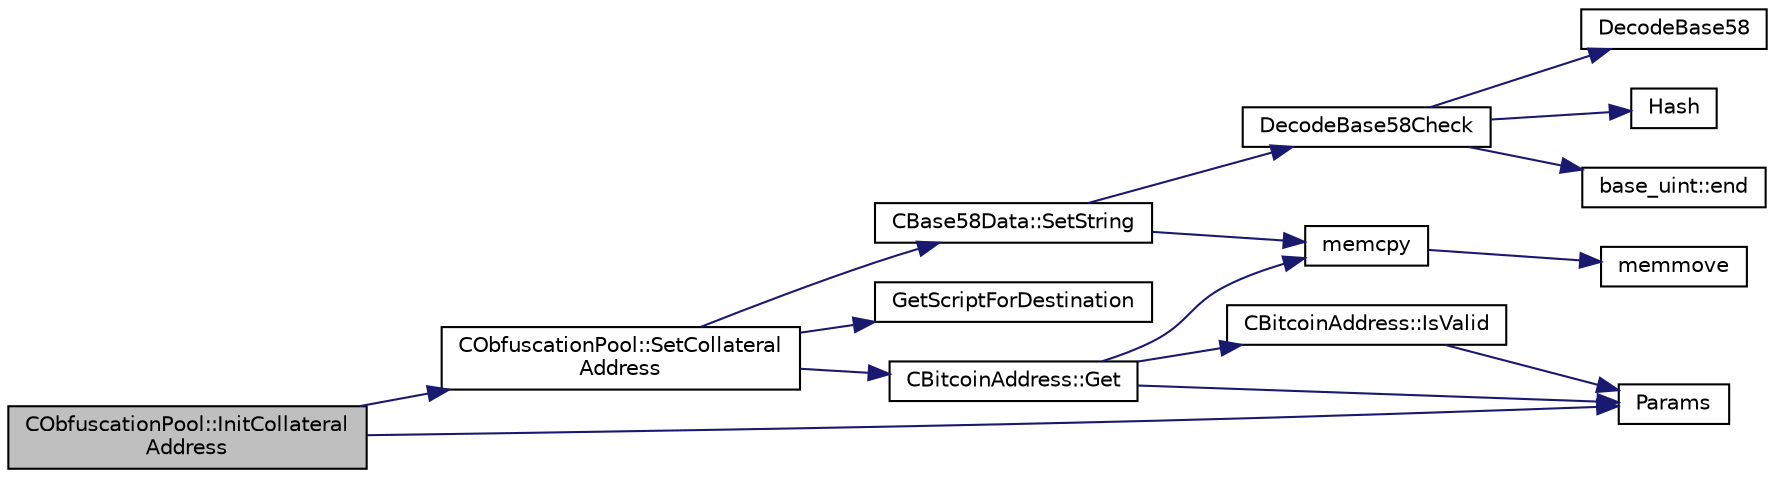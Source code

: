 digraph "CObfuscationPool::InitCollateralAddress"
{
  edge [fontname="Helvetica",fontsize="10",labelfontname="Helvetica",labelfontsize="10"];
  node [fontname="Helvetica",fontsize="10",shape=record];
  rankdir="LR";
  Node240 [label="CObfuscationPool::InitCollateral\lAddress",height=0.2,width=0.4,color="black", fillcolor="grey75", style="filled", fontcolor="black"];
  Node240 -> Node241 [color="midnightblue",fontsize="10",style="solid",fontname="Helvetica"];
  Node241 [label="CObfuscationPool::SetCollateral\lAddress",height=0.2,width=0.4,color="black", fillcolor="white", style="filled",URL="$class_c_obfuscation_pool.html#aa799d03fe720586f1410035e3e2dba94"];
  Node241 -> Node242 [color="midnightblue",fontsize="10",style="solid",fontname="Helvetica"];
  Node242 [label="CBase58Data::SetString",height=0.2,width=0.4,color="black", fillcolor="white", style="filled",URL="$class_c_base58_data.html#a250fa3bc97d03c7d87de5485c8b49b57"];
  Node242 -> Node243 [color="midnightblue",fontsize="10",style="solid",fontname="Helvetica"];
  Node243 [label="DecodeBase58Check",height=0.2,width=0.4,color="black", fillcolor="white", style="filled",URL="$base58_8cpp.html#ae2dc7ad63e243509e0871ec4a5890678",tooltip="Decode a base58-encoded string (psz) that includes a checksum into a byte vector (vchRet), return true if decoding is successful. "];
  Node243 -> Node244 [color="midnightblue",fontsize="10",style="solid",fontname="Helvetica"];
  Node244 [label="DecodeBase58",height=0.2,width=0.4,color="black", fillcolor="white", style="filled",URL="$base58_8cpp.html#a0f74d1d6e7e982cad4b0e538acea4538",tooltip="Decode a base58-encoded string (psz) into a byte vector (vchRet). "];
  Node243 -> Node245 [color="midnightblue",fontsize="10",style="solid",fontname="Helvetica"];
  Node245 [label="Hash",height=0.2,width=0.4,color="black", fillcolor="white", style="filled",URL="$hash_8h.html#a12c5e981d7f5f2850027fd5e932eff61",tooltip="Compute the 256-bit hash of a std::string. "];
  Node243 -> Node246 [color="midnightblue",fontsize="10",style="solid",fontname="Helvetica"];
  Node246 [label="base_uint::end",height=0.2,width=0.4,color="black", fillcolor="white", style="filled",URL="$classbase__uint.html#a76539ef6be800bc02e4038f457a4f74a"];
  Node242 -> Node247 [color="midnightblue",fontsize="10",style="solid",fontname="Helvetica"];
  Node247 [label="memcpy",height=0.2,width=0.4,color="black", fillcolor="white", style="filled",URL="$glibc__compat_8cpp.html#a0f46826ab0466591e136db24394923cf"];
  Node247 -> Node248 [color="midnightblue",fontsize="10",style="solid",fontname="Helvetica"];
  Node248 [label="memmove",height=0.2,width=0.4,color="black", fillcolor="white", style="filled",URL="$glibc__compat_8cpp.html#a9778d49e9029dd75bc53ecbbf9f5e9a1"];
  Node241 -> Node249 [color="midnightblue",fontsize="10",style="solid",fontname="Helvetica"];
  Node249 [label="GetScriptForDestination",height=0.2,width=0.4,color="black", fillcolor="white", style="filled",URL="$standard_8cpp.html#ae40f28d3b46c21033f6ee1f1200d0321"];
  Node241 -> Node250 [color="midnightblue",fontsize="10",style="solid",fontname="Helvetica"];
  Node250 [label="CBitcoinAddress::Get",height=0.2,width=0.4,color="black", fillcolor="white", style="filled",URL="$class_c_bitcoin_address.html#a1e44de10dfc84d1fd2e15150f1e22b8e"];
  Node250 -> Node251 [color="midnightblue",fontsize="10",style="solid",fontname="Helvetica"];
  Node251 [label="CBitcoinAddress::IsValid",height=0.2,width=0.4,color="black", fillcolor="white", style="filled",URL="$class_c_bitcoin_address.html#ab39907ce6895062a8f8bf585270ef13b"];
  Node251 -> Node252 [color="midnightblue",fontsize="10",style="solid",fontname="Helvetica"];
  Node252 [label="Params",height=0.2,width=0.4,color="black", fillcolor="white", style="filled",URL="$chainparams_8cpp.html#ace5c5b706d71a324a417dd2db394fd4a",tooltip="Return the currently selected parameters. "];
  Node250 -> Node247 [color="midnightblue",fontsize="10",style="solid",fontname="Helvetica"];
  Node250 -> Node252 [color="midnightblue",fontsize="10",style="solid",fontname="Helvetica"];
  Node240 -> Node252 [color="midnightblue",fontsize="10",style="solid",fontname="Helvetica"];
}
